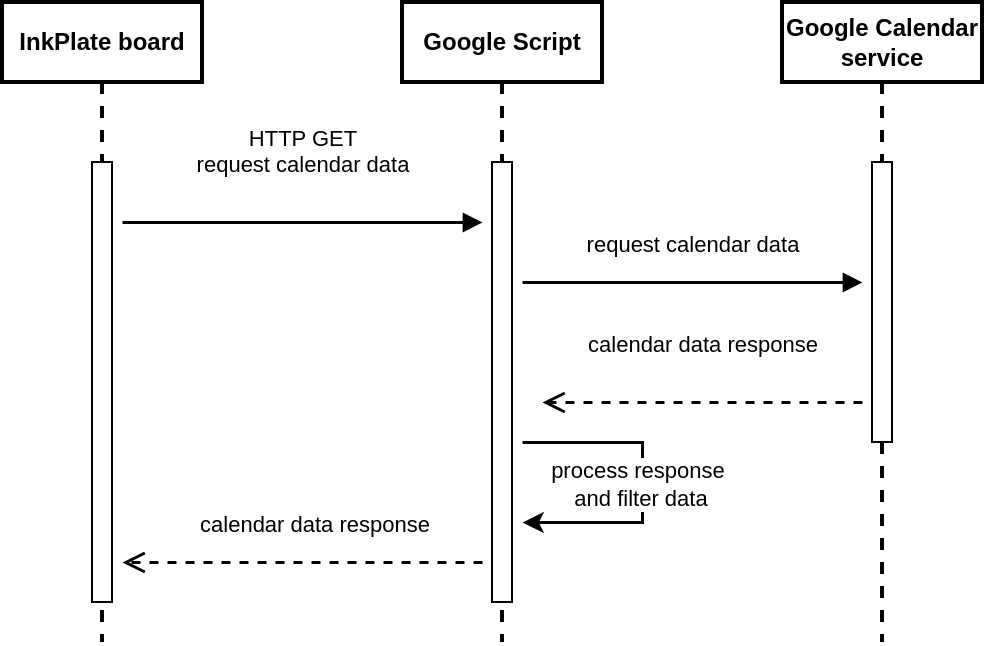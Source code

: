 <mxfile version="25.0.3">
  <diagram name="Page-1" id="2YBvvXClWsGukQMizWep">
    <mxGraphModel grid="1" page="1" gridSize="10" guides="1" tooltips="1" connect="1" arrows="1" fold="1" pageScale="1" pageWidth="850" pageHeight="1100" math="0" shadow="0">
      <root>
        <mxCell id="0" />
        <mxCell id="1" parent="0" />
        <mxCell id="aM9ryv3xv72pqoxQDRHE-1" value="&lt;b&gt;Google Calendar service&lt;/b&gt;" style="shape=umlLifeline;perimeter=lifelinePerimeter;whiteSpace=wrap;html=1;container=0;dropTarget=0;collapsible=0;recursiveResize=0;outlineConnect=0;portConstraint=eastwest;newEdgeStyle={&quot;edgeStyle&quot;:&quot;elbowEdgeStyle&quot;,&quot;elbow&quot;:&quot;vertical&quot;,&quot;curved&quot;:0,&quot;rounded&quot;:0};strokeWidth=2;" vertex="1" parent="1">
          <mxGeometry x="410" y="40" width="100" height="320" as="geometry" />
        </mxCell>
        <mxCell id="aM9ryv3xv72pqoxQDRHE-2" value="" style="html=1;points=[];perimeter=orthogonalPerimeter;outlineConnect=0;targetShapes=umlLifeline;portConstraint=eastwest;newEdgeStyle={&quot;edgeStyle&quot;:&quot;elbowEdgeStyle&quot;,&quot;elbow&quot;:&quot;vertical&quot;,&quot;curved&quot;:0,&quot;rounded&quot;:0};" vertex="1" parent="aM9ryv3xv72pqoxQDRHE-1">
          <mxGeometry x="45" y="80" width="10" height="140" as="geometry" />
        </mxCell>
        <mxCell id="aM9ryv3xv72pqoxQDRHE-5" value="&lt;b&gt;Google S&lt;span data-darkreader-inline-color=&quot;&quot; data-darkreader-inline-bgcolor=&quot;&quot; style=&quot;background-color: initial; color: rgb(0, 0, 0); --darkreader-inline-bgcolor: initial; --darkreader-inline-color: #c5c3c1;&quot;&gt;cript&lt;/span&gt;&lt;/b&gt;" style="shape=umlLifeline;perimeter=lifelinePerimeter;whiteSpace=wrap;html=1;container=0;dropTarget=0;collapsible=0;recursiveResize=0;outlineConnect=0;portConstraint=eastwest;newEdgeStyle={&quot;edgeStyle&quot;:&quot;elbowEdgeStyle&quot;,&quot;elbow&quot;:&quot;vertical&quot;,&quot;curved&quot;:0,&quot;rounded&quot;:0};strokeWidth=2;" vertex="1" parent="1">
          <mxGeometry x="220" y="40" width="100" height="320" as="geometry" />
        </mxCell>
        <mxCell id="aM9ryv3xv72pqoxQDRHE-6" value="" style="html=1;points=[];perimeter=orthogonalPerimeter;outlineConnect=0;targetShapes=umlLifeline;portConstraint=eastwest;newEdgeStyle={&quot;edgeStyle&quot;:&quot;elbowEdgeStyle&quot;,&quot;elbow&quot;:&quot;vertical&quot;,&quot;curved&quot;:0,&quot;rounded&quot;:0};" vertex="1" parent="aM9ryv3xv72pqoxQDRHE-5">
          <mxGeometry x="45" y="80" width="10" height="220" as="geometry" />
        </mxCell>
        <mxCell id="aM9ryv3xv72pqoxQDRHE-8" value="calendar data response" style="html=1;verticalAlign=bottom;endArrow=open;dashed=1;endSize=8;edgeStyle=elbowEdgeStyle;elbow=vertical;curved=0;rounded=0;strokeWidth=1.5;" edge="1" parent="1">
          <mxGeometry x="-0.059" y="-10" relative="1" as="geometry">
            <mxPoint x="80" y="320" as="targetPoint" />
            <Array as="points" />
            <mxPoint x="260" y="320" as="sourcePoint" />
            <mxPoint as="offset" />
          </mxGeometry>
        </mxCell>
        <mxCell id="jvuy86su6eVXwR2F4j3p-1" value="&lt;b&gt;InkPlate board&lt;/b&gt;" style="shape=umlLifeline;perimeter=lifelinePerimeter;whiteSpace=wrap;html=1;container=0;dropTarget=0;collapsible=0;recursiveResize=0;outlineConnect=0;portConstraint=eastwest;newEdgeStyle={&quot;edgeStyle&quot;:&quot;elbowEdgeStyle&quot;,&quot;elbow&quot;:&quot;vertical&quot;,&quot;curved&quot;:0,&quot;rounded&quot;:0};strokeWidth=2;" vertex="1" parent="1">
          <mxGeometry x="20" y="40" width="100" height="320" as="geometry" />
        </mxCell>
        <mxCell id="jvuy86su6eVXwR2F4j3p-2" value="" style="html=1;points=[];perimeter=orthogonalPerimeter;outlineConnect=0;targetShapes=umlLifeline;portConstraint=eastwest;newEdgeStyle={&quot;edgeStyle&quot;:&quot;elbowEdgeStyle&quot;,&quot;elbow&quot;:&quot;vertical&quot;,&quot;curved&quot;:0,&quot;rounded&quot;:0};" vertex="1" parent="jvuy86su6eVXwR2F4j3p-1">
          <mxGeometry x="45" y="80" width="10" height="220" as="geometry" />
        </mxCell>
        <mxCell id="jvuy86su6eVXwR2F4j3p-3" value="HTTP GET&lt;div&gt;request&amp;nbsp;&lt;span data-darkreader-inline-color=&quot;&quot; data-darkreader-inline-bgcolor=&quot;&quot; style=&quot;background-color: rgb(255, 255, 255); color: rgb(0, 0, 0); --darkreader-inline-bgcolor: #141617; --darkreader-inline-color: #c5c3c1;&quot;&gt;calendar data&lt;/span&gt;&lt;/div&gt;" style="html=1;verticalAlign=bottom;endArrow=block;edgeStyle=elbowEdgeStyle;elbow=horizontal;curved=0;rounded=0;strokeWidth=1.5;" edge="1" parent="1">
          <mxGeometry y="20" relative="1" as="geometry">
            <mxPoint x="80" y="150" as="sourcePoint" />
            <Array as="points">
              <mxPoint x="165" y="150" />
            </Array>
            <mxPoint x="260" y="150" as="targetPoint" />
            <mxPoint as="offset" />
          </mxGeometry>
        </mxCell>
        <mxCell id="aM9ryv3xv72pqoxQDRHE-7" value="request calendar data" style="html=1;verticalAlign=bottom;endArrow=block;edgeStyle=elbowEdgeStyle;elbow=vertical;curved=0;rounded=0;strokeWidth=1.5;" edge="1" parent="1">
          <mxGeometry y="10" relative="1" as="geometry">
            <mxPoint x="280" y="180" as="sourcePoint" />
            <Array as="points">
              <mxPoint x="365" y="180" />
            </Array>
            <mxPoint x="450" y="180" as="targetPoint" />
            <mxPoint as="offset" />
          </mxGeometry>
        </mxCell>
        <mxCell id="jvuy86su6eVXwR2F4j3p-4" value="" style="endArrow=classic;html=1;rounded=0;strokeWidth=1.5;" edge="1" parent="1">
          <mxGeometry width="50" height="50" relative="1" as="geometry">
            <mxPoint x="289.5" y="260" as="sourcePoint" />
            <mxPoint x="280" y="300" as="targetPoint" />
            <Array as="points">
              <mxPoint x="280" y="260" />
              <mxPoint x="340" y="260" />
              <mxPoint x="340" y="300" />
            </Array>
          </mxGeometry>
        </mxCell>
        <mxCell id="jvuy86su6eVXwR2F4j3p-5" value="process response&amp;nbsp;&lt;div&gt;and filter data&lt;/div&gt;" style="edgeLabel;html=1;align=center;verticalAlign=middle;resizable=0;points=[];" connectable="0" vertex="1" parent="jvuy86su6eVXwR2F4j3p-4">
          <mxGeometry x="-0.112" y="-1" relative="1" as="geometry">
            <mxPoint y="15" as="offset" />
          </mxGeometry>
        </mxCell>
        <mxCell id="kvgCq_5S97fAUPwgSVt2-1" value="calendar data response" style="html=1;verticalAlign=bottom;endArrow=open;dashed=1;endSize=8;edgeStyle=elbowEdgeStyle;elbow=vertical;curved=0;rounded=0;strokeWidth=1.5;" edge="1" parent="1">
          <mxGeometry y="-20" relative="1" as="geometry">
            <mxPoint x="290" y="240" as="targetPoint" />
            <Array as="points" />
            <mxPoint x="450" y="240" as="sourcePoint" />
            <mxPoint as="offset" />
          </mxGeometry>
        </mxCell>
      </root>
    </mxGraphModel>
  </diagram>
</mxfile>

